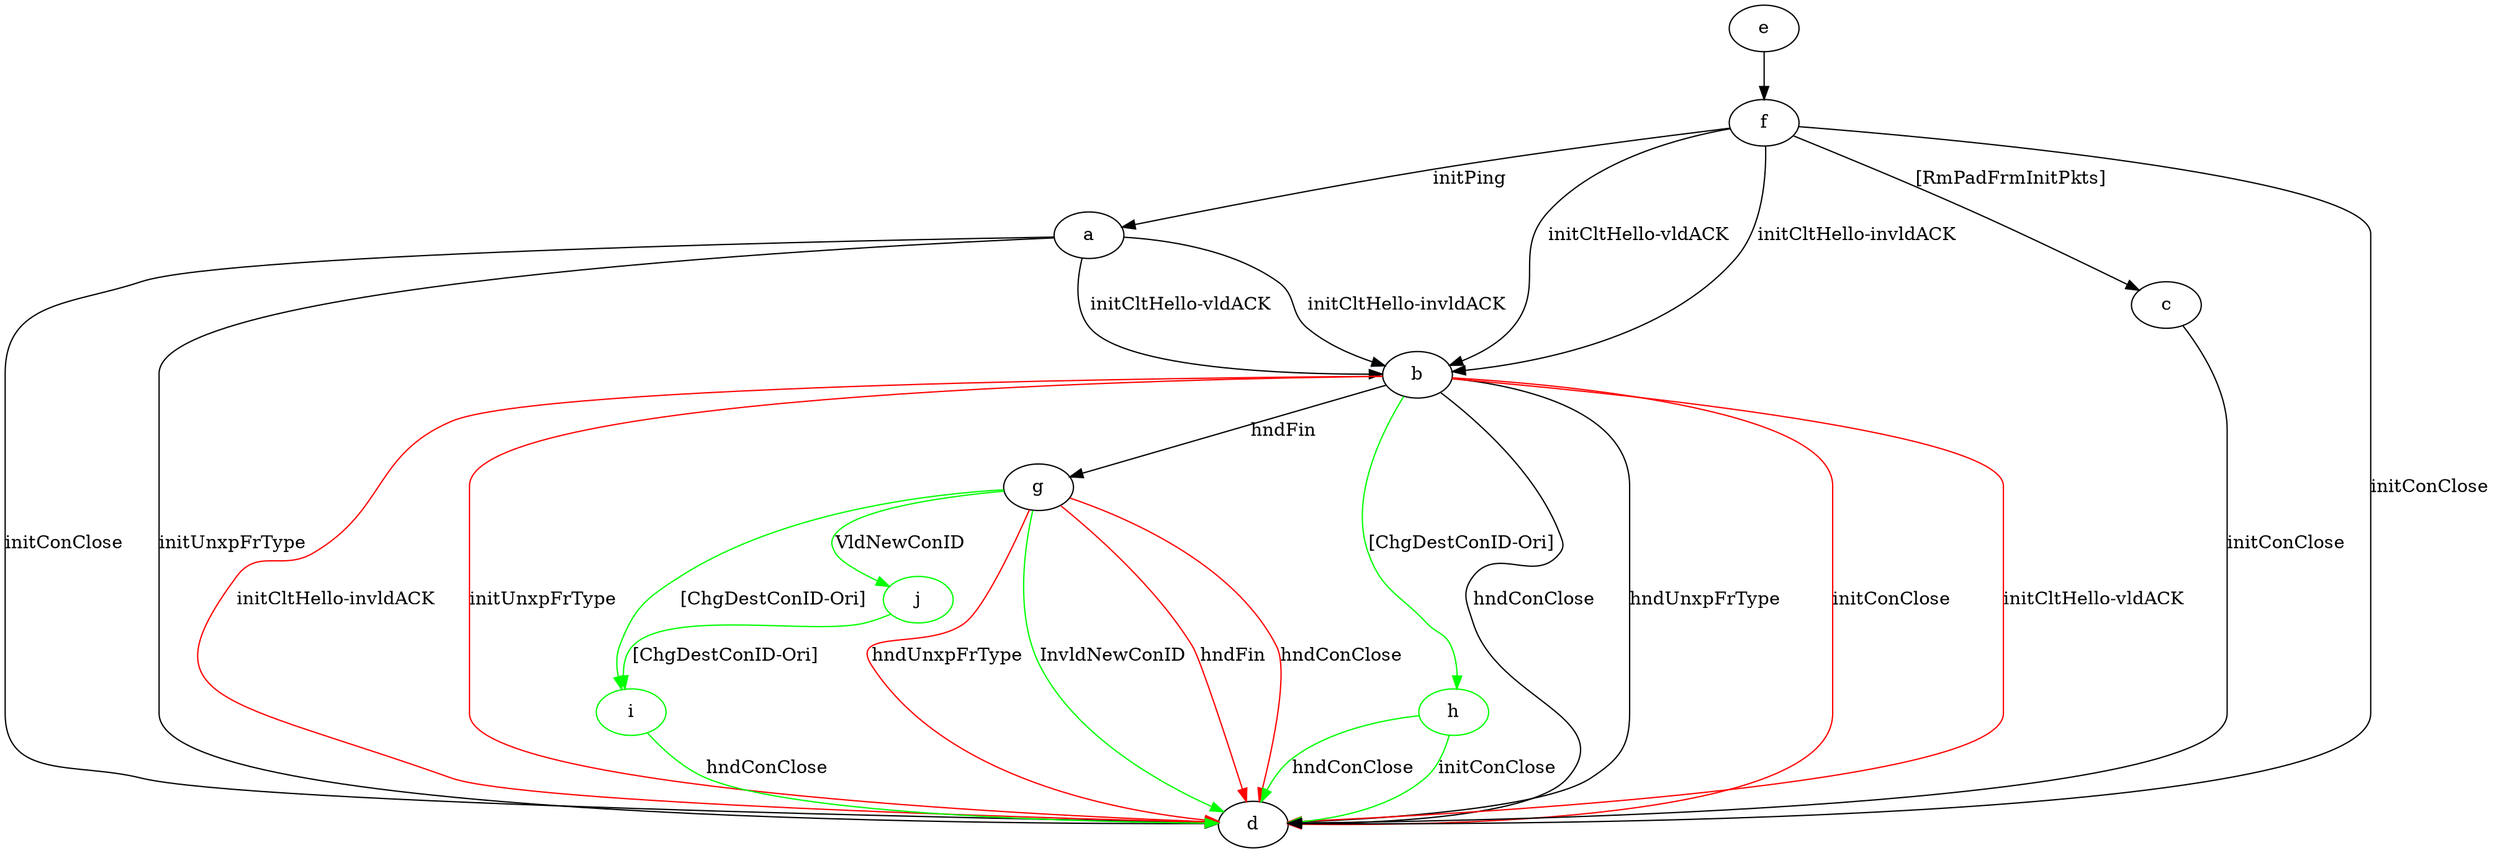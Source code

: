 digraph "" {
	a -> b	[key=0,
		label="initCltHello-vldACK "];
	a -> b	[key=1,
		label="initCltHello-invldACK "];
	a -> d	[key=0,
		label="initConClose "];
	a -> d	[key=1,
		label="initUnxpFrType "];
	b -> d	[key=0,
		label="hndConClose "];
	b -> d	[key=1,
		label="hndUnxpFrType "];
	b -> d	[key=2,
		color=red,
		label="initConClose "];
	b -> d	[key=3,
		color=red,
		label="initCltHello-vldACK "];
	b -> d	[key=4,
		color=red,
		label="initCltHello-invldACK "];
	b -> d	[key=5,
		color=red,
		label="initUnxpFrType "];
	b -> g	[key=0,
		label="hndFin "];
	h	[color=green];
	b -> h	[key=0,
		color=green,
		label="[ChgDestConID-Ori] "];
	c -> d	[key=0,
		label="initConClose "];
	e -> f	[key=0];
	f -> a	[key=0,
		label="initPing "];
	f -> b	[key=0,
		label="initCltHello-vldACK "];
	f -> b	[key=1,
		label="initCltHello-invldACK "];
	f -> c	[key=0,
		label="[RmPadFrmInitPkts] "];
	f -> d	[key=0,
		label="initConClose "];
	g -> d	[key=0,
		color=green,
		label="InvldNewConID "];
	g -> d	[key=1,
		color=red,
		label="hndFin "];
	g -> d	[key=2,
		color=red,
		label="hndConClose "];
	g -> d	[key=3,
		color=red,
		label="hndUnxpFrType "];
	i	[color=green];
	g -> i	[key=0,
		color=green,
		label="[ChgDestConID-Ori] "];
	j	[color=green];
	g -> j	[key=0,
		color=green,
		label="VldNewConID "];
	h -> d	[key=0,
		color=green,
		label="initConClose "];
	h -> d	[key=1,
		color=green,
		label="hndConClose "];
	i -> d	[key=0,
		color=green,
		label="hndConClose "];
	j -> i	[key=0,
		color=green,
		label="[ChgDestConID-Ori] "];
}
